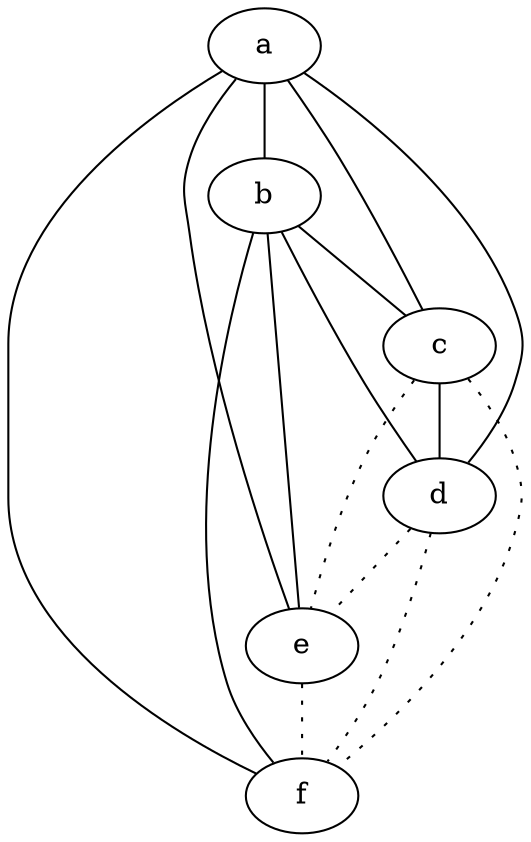 graph {
a -- b;
a -- c;
a -- d;
a -- e;
a -- f;
b -- c;
b -- d;
b -- e;
b -- f;
c -- d;
c -- e [style=dotted];
c -- f [style=dotted];
d -- e [style=dotted];
d -- f [style=dotted];
e -- f [style=dotted];
}
